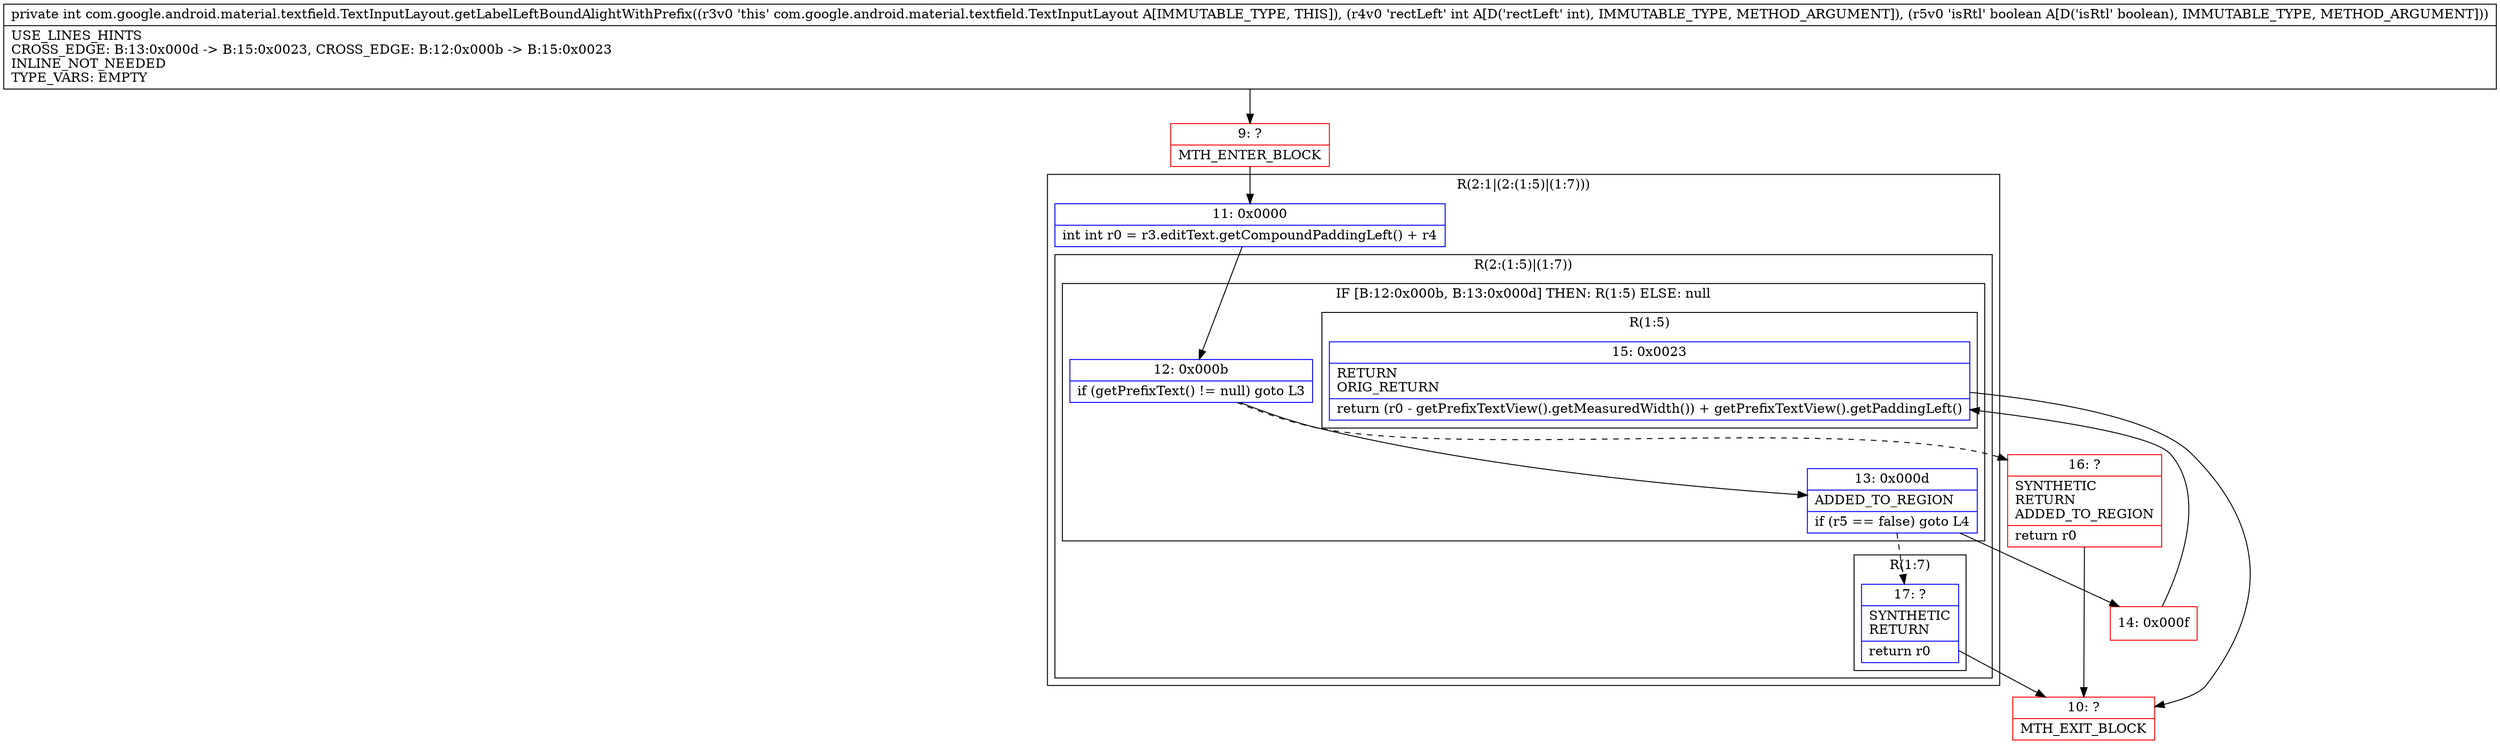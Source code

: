 digraph "CFG forcom.google.android.material.textfield.TextInputLayout.getLabelLeftBoundAlightWithPrefix(IZ)I" {
subgraph cluster_Region_1301088264 {
label = "R(2:1|(2:(1:5)|(1:7)))";
node [shape=record,color=blue];
Node_11 [shape=record,label="{11\:\ 0x0000|int int r0 = r3.editText.getCompoundPaddingLeft() + r4\l}"];
subgraph cluster_Region_672722784 {
label = "R(2:(1:5)|(1:7))";
node [shape=record,color=blue];
subgraph cluster_IfRegion_8167919 {
label = "IF [B:12:0x000b, B:13:0x000d] THEN: R(1:5) ELSE: null";
node [shape=record,color=blue];
Node_12 [shape=record,label="{12\:\ 0x000b|if (getPrefixText() != null) goto L3\l}"];
Node_13 [shape=record,label="{13\:\ 0x000d|ADDED_TO_REGION\l|if (r5 == false) goto L4\l}"];
subgraph cluster_Region_14766528 {
label = "R(1:5)";
node [shape=record,color=blue];
Node_15 [shape=record,label="{15\:\ 0x0023|RETURN\lORIG_RETURN\l|return (r0 \- getPrefixTextView().getMeasuredWidth()) + getPrefixTextView().getPaddingLeft()\l}"];
}
}
subgraph cluster_Region_1748829206 {
label = "R(1:7)";
node [shape=record,color=blue];
Node_17 [shape=record,label="{17\:\ ?|SYNTHETIC\lRETURN\l|return r0\l}"];
}
}
}
Node_9 [shape=record,color=red,label="{9\:\ ?|MTH_ENTER_BLOCK\l}"];
Node_14 [shape=record,color=red,label="{14\:\ 0x000f}"];
Node_10 [shape=record,color=red,label="{10\:\ ?|MTH_EXIT_BLOCK\l}"];
Node_16 [shape=record,color=red,label="{16\:\ ?|SYNTHETIC\lRETURN\lADDED_TO_REGION\l|return r0\l}"];
MethodNode[shape=record,label="{private int com.google.android.material.textfield.TextInputLayout.getLabelLeftBoundAlightWithPrefix((r3v0 'this' com.google.android.material.textfield.TextInputLayout A[IMMUTABLE_TYPE, THIS]), (r4v0 'rectLeft' int A[D('rectLeft' int), IMMUTABLE_TYPE, METHOD_ARGUMENT]), (r5v0 'isRtl' boolean A[D('isRtl' boolean), IMMUTABLE_TYPE, METHOD_ARGUMENT]))  | USE_LINES_HINTS\lCROSS_EDGE: B:13:0x000d \-\> B:15:0x0023, CROSS_EDGE: B:12:0x000b \-\> B:15:0x0023\lINLINE_NOT_NEEDED\lTYPE_VARS: EMPTY\l}"];
MethodNode -> Node_9;Node_11 -> Node_12;
Node_12 -> Node_13;
Node_12 -> Node_16[style=dashed];
Node_13 -> Node_14;
Node_13 -> Node_17[style=dashed];
Node_15 -> Node_10;
Node_17 -> Node_10;
Node_9 -> Node_11;
Node_14 -> Node_15;
Node_16 -> Node_10;
}

